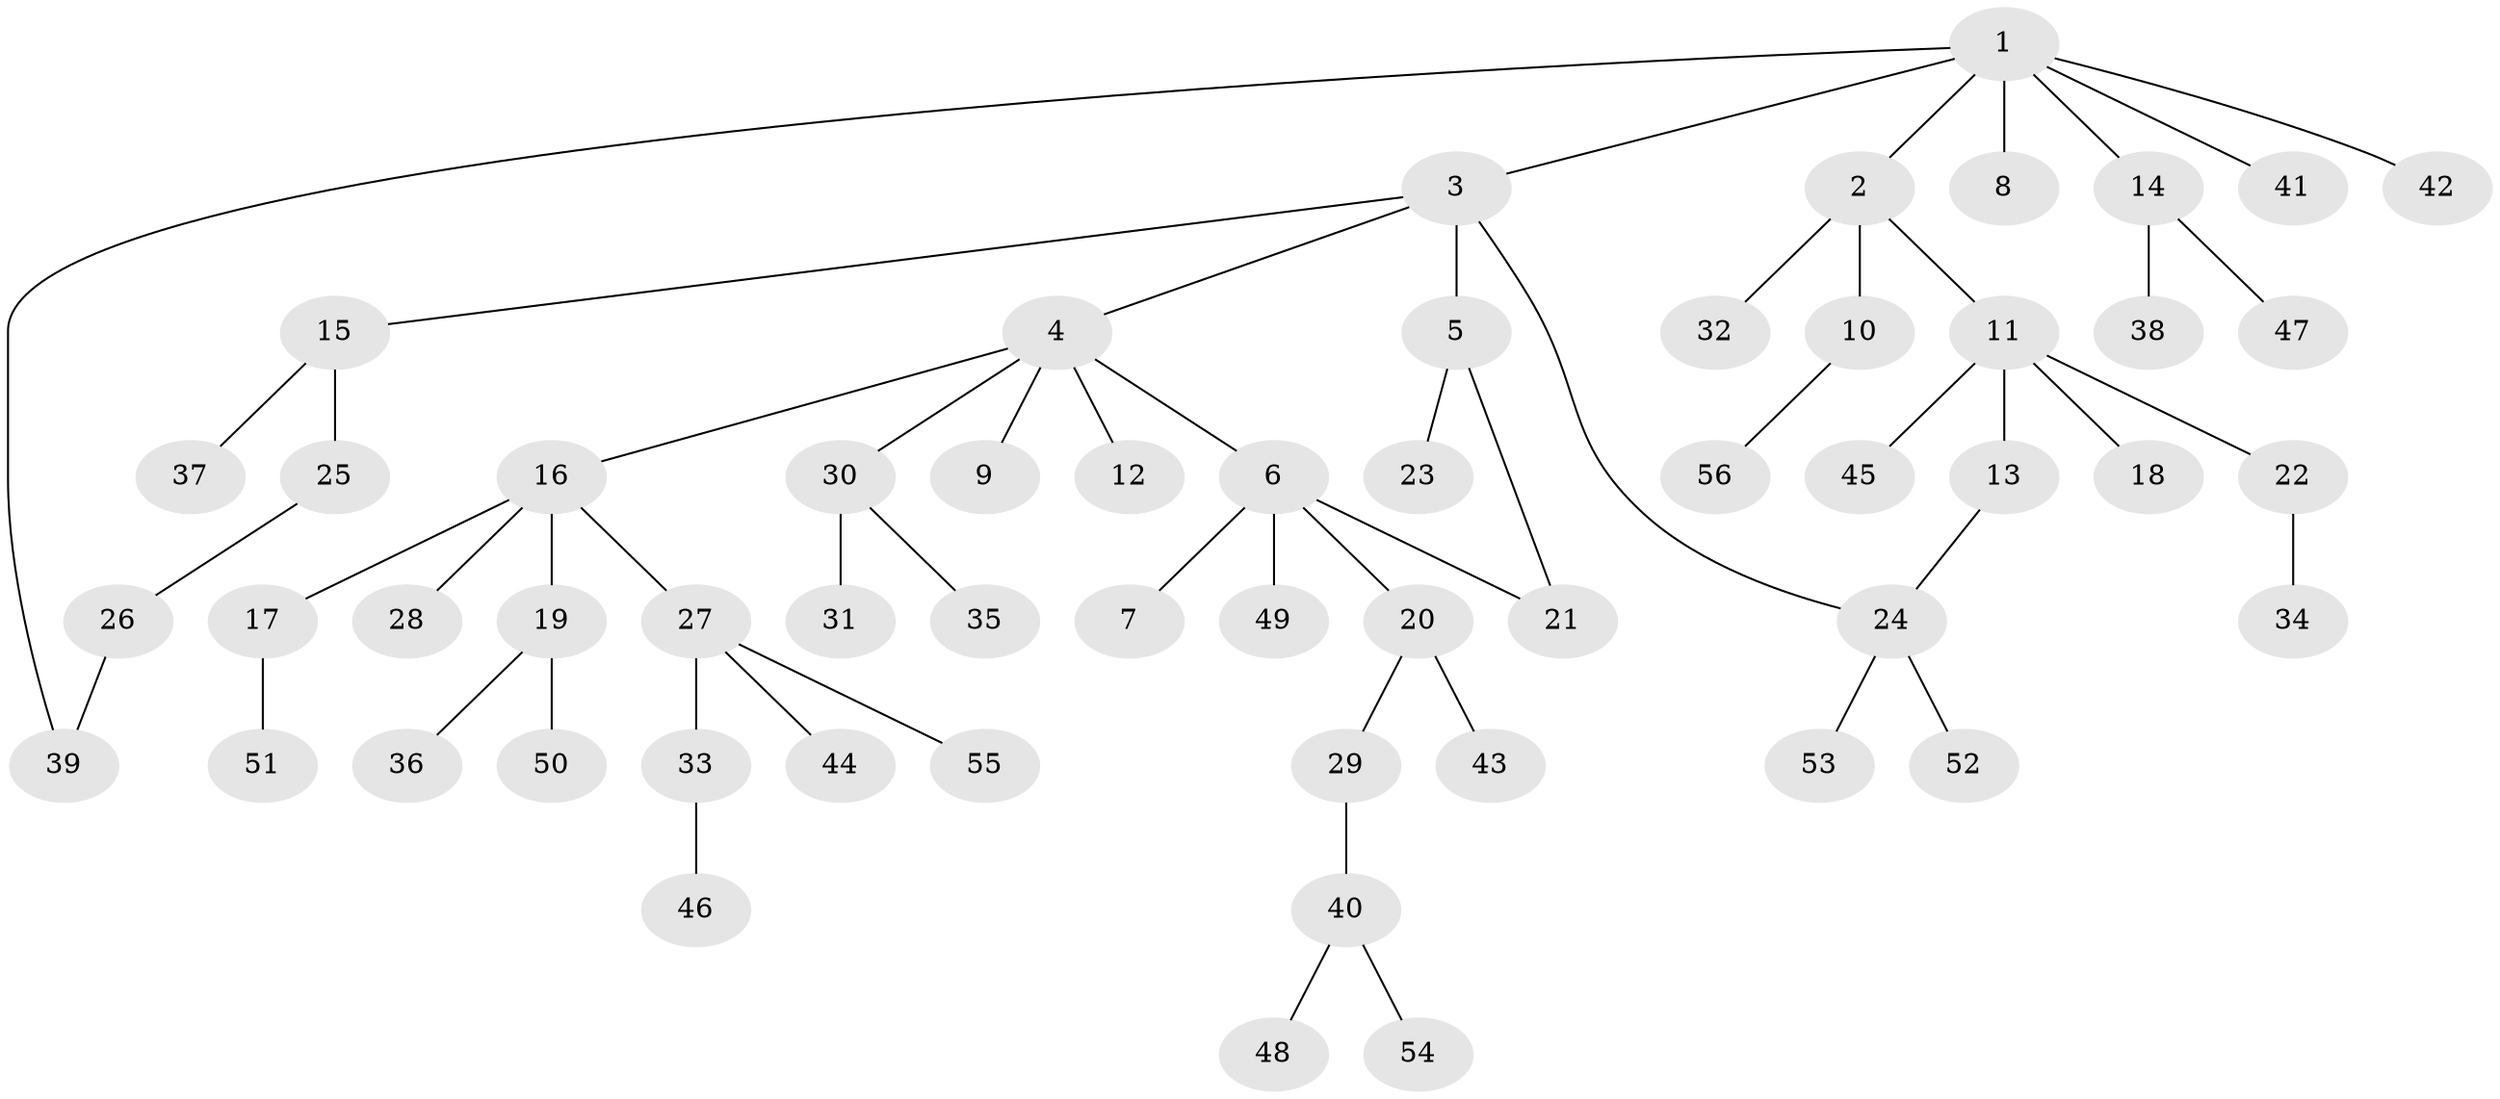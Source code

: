 // Generated by graph-tools (version 1.1) at 2025/25/03/09/25 03:25:24]
// undirected, 56 vertices, 58 edges
graph export_dot {
graph [start="1"]
  node [color=gray90,style=filled];
  1;
  2;
  3;
  4;
  5;
  6;
  7;
  8;
  9;
  10;
  11;
  12;
  13;
  14;
  15;
  16;
  17;
  18;
  19;
  20;
  21;
  22;
  23;
  24;
  25;
  26;
  27;
  28;
  29;
  30;
  31;
  32;
  33;
  34;
  35;
  36;
  37;
  38;
  39;
  40;
  41;
  42;
  43;
  44;
  45;
  46;
  47;
  48;
  49;
  50;
  51;
  52;
  53;
  54;
  55;
  56;
  1 -- 2;
  1 -- 3;
  1 -- 8;
  1 -- 14;
  1 -- 41;
  1 -- 42;
  1 -- 39;
  2 -- 10;
  2 -- 11;
  2 -- 32;
  3 -- 4;
  3 -- 5;
  3 -- 15;
  3 -- 24;
  4 -- 6;
  4 -- 9;
  4 -- 12;
  4 -- 16;
  4 -- 30;
  5 -- 23;
  5 -- 21;
  6 -- 7;
  6 -- 20;
  6 -- 21;
  6 -- 49;
  10 -- 56;
  11 -- 13;
  11 -- 18;
  11 -- 22;
  11 -- 45;
  13 -- 24;
  14 -- 38;
  14 -- 47;
  15 -- 25;
  15 -- 37;
  16 -- 17;
  16 -- 19;
  16 -- 27;
  16 -- 28;
  17 -- 51;
  19 -- 36;
  19 -- 50;
  20 -- 29;
  20 -- 43;
  22 -- 34;
  24 -- 52;
  24 -- 53;
  25 -- 26;
  26 -- 39;
  27 -- 33;
  27 -- 44;
  27 -- 55;
  29 -- 40;
  30 -- 31;
  30 -- 35;
  33 -- 46;
  40 -- 48;
  40 -- 54;
}

